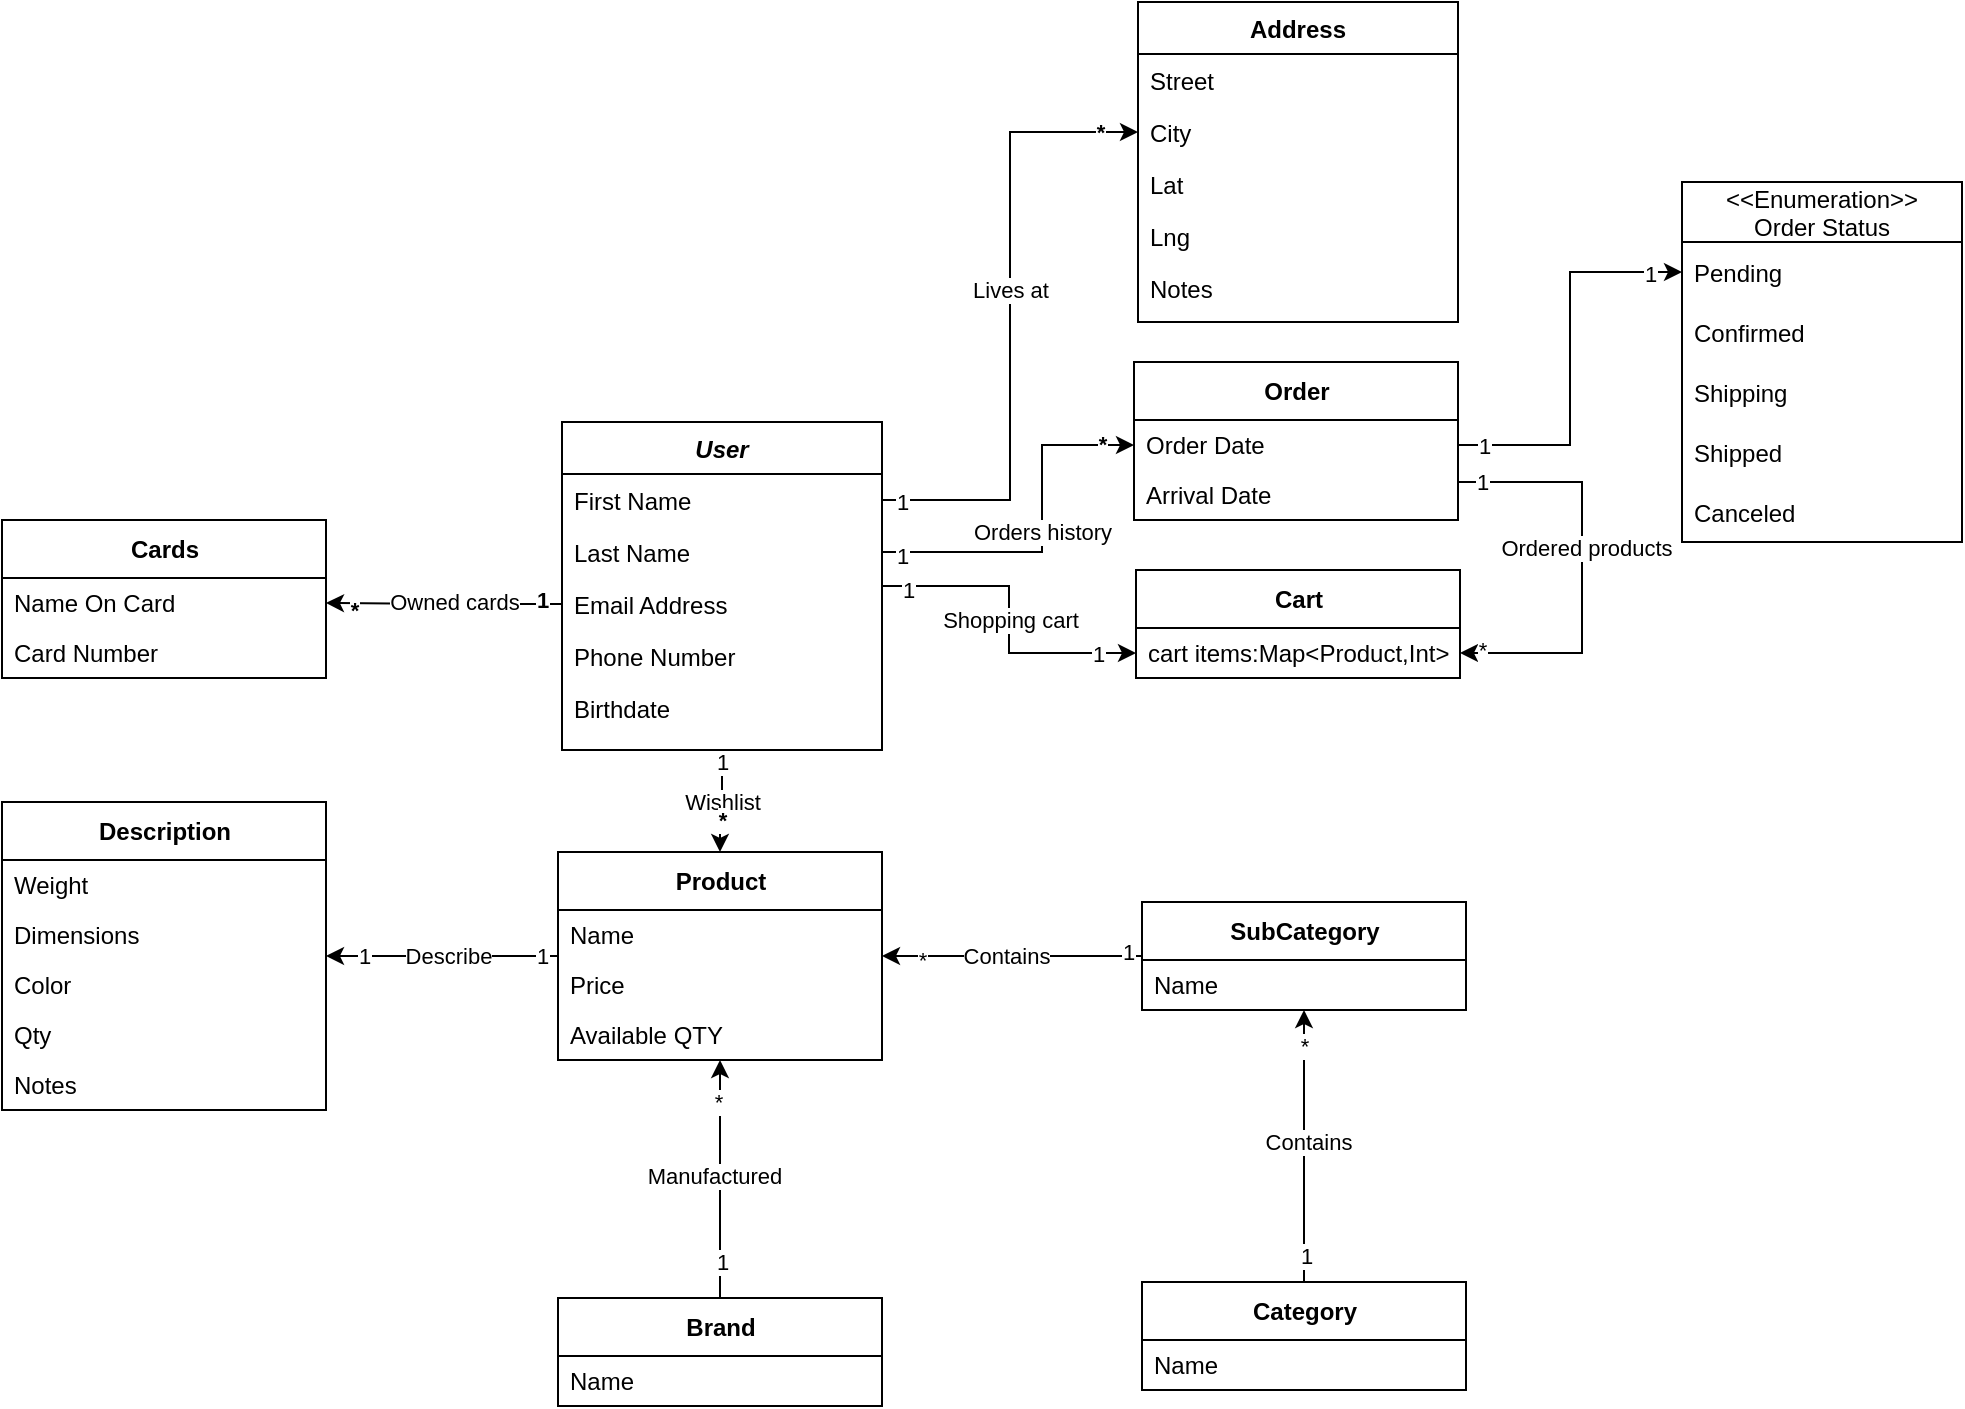<mxfile version="15.8.4" type="device"><diagram id="C5RBs43oDa-KdzZeNtuy" name="Page-1"><mxGraphModel dx="1939" dy="1639" grid="1" gridSize="10" guides="1" tooltips="1" connect="1" arrows="1" fold="1" page="1" pageScale="1" pageWidth="827" pageHeight="1169" math="0" shadow="0"><root><mxCell id="WIyWlLk6GJQsqaUBKTNV-0"/><mxCell id="WIyWlLk6GJQsqaUBKTNV-1" parent="WIyWlLk6GJQsqaUBKTNV-0"/><mxCell id="TYzhtaJkAtgRP31RwPeW-9" style="edgeStyle=orthogonalEdgeStyle;rounded=0;orthogonalLoop=1;jettySize=auto;html=1;entryX=0;entryY=0.5;entryDx=0;entryDy=0;exitX=1;exitY=0.5;exitDx=0;exitDy=0;" parent="WIyWlLk6GJQsqaUBKTNV-1" source="zkfFHV4jXpPFQw0GAbJ--1" target="zkfFHV4jXpPFQw0GAbJ--19" edge="1"><mxGeometry relative="1" as="geometry"/></mxCell><mxCell id="TYzhtaJkAtgRP31RwPeW-10" value="Lives at" style="edgeLabel;html=1;align=center;verticalAlign=middle;resizable=0;points=[];" parent="TYzhtaJkAtgRP31RwPeW-9" vertex="1" connectable="0"><mxGeometry x="0.083" relative="1" as="geometry"><mxPoint as="offset"/></mxGeometry></mxCell><mxCell id="TYzhtaJkAtgRP31RwPeW-12" value="1" style="edgeLabel;html=1;align=center;verticalAlign=middle;resizable=0;points=[];" parent="TYzhtaJkAtgRP31RwPeW-9" vertex="1" connectable="0"><mxGeometry x="-0.917" y="-1" relative="1" as="geometry"><mxPoint x="-3" as="offset"/></mxGeometry></mxCell><mxCell id="TYzhtaJkAtgRP31RwPeW-13" value="&lt;b&gt;*&lt;/b&gt;" style="edgeLabel;html=1;align=center;verticalAlign=middle;resizable=0;points=[];" parent="TYzhtaJkAtgRP31RwPeW-9" vertex="1" connectable="0"><mxGeometry x="0.878" relative="1" as="geometry"><mxPoint as="offset"/></mxGeometry></mxCell><mxCell id="TYzhtaJkAtgRP31RwPeW-72" value="Shopping cart" style="edgeStyle=orthogonalEdgeStyle;rounded=0;orthogonalLoop=1;jettySize=auto;html=1;entryX=0;entryY=0.5;entryDx=0;entryDy=0;" parent="WIyWlLk6GJQsqaUBKTNV-1" source="zkfFHV4jXpPFQw0GAbJ--0" target="TYzhtaJkAtgRP31RwPeW-34" edge="1"><mxGeometry relative="1" as="geometry"/></mxCell><mxCell id="TYzhtaJkAtgRP31RwPeW-73" value="1" style="edgeLabel;html=1;align=center;verticalAlign=middle;resizable=0;points=[];" parent="TYzhtaJkAtgRP31RwPeW-72" vertex="1" connectable="0"><mxGeometry x="-0.844" y="-2" relative="1" as="geometry"><mxPoint as="offset"/></mxGeometry></mxCell><mxCell id="TYzhtaJkAtgRP31RwPeW-74" value="1" style="edgeLabel;html=1;align=center;verticalAlign=middle;resizable=0;points=[];" parent="TYzhtaJkAtgRP31RwPeW-72" vertex="1" connectable="0"><mxGeometry x="0.765" y="1" relative="1" as="geometry"><mxPoint y="1" as="offset"/></mxGeometry></mxCell><mxCell id="TYzhtaJkAtgRP31RwPeW-75" value="Wishlist" style="edgeStyle=orthogonalEdgeStyle;rounded=0;orthogonalLoop=1;jettySize=auto;html=1;entryX=0.5;entryY=0;entryDx=0;entryDy=0;" parent="WIyWlLk6GJQsqaUBKTNV-1" source="zkfFHV4jXpPFQw0GAbJ--0" target="TYzhtaJkAtgRP31RwPeW-25" edge="1"><mxGeometry relative="1" as="geometry"/></mxCell><mxCell id="TYzhtaJkAtgRP31RwPeW-76" value="1" style="edgeLabel;html=1;align=center;verticalAlign=middle;resizable=0;points=[];" parent="TYzhtaJkAtgRP31RwPeW-75" vertex="1" connectable="0"><mxGeometry x="-0.794" y="2" relative="1" as="geometry"><mxPoint x="-2" as="offset"/></mxGeometry></mxCell><mxCell id="TYzhtaJkAtgRP31RwPeW-77" value="*" style="edgeLabel;html=1;align=center;verticalAlign=middle;resizable=0;points=[];fontStyle=1" parent="TYzhtaJkAtgRP31RwPeW-75" vertex="1" connectable="0"><mxGeometry x="0.726" y="2" relative="1" as="geometry"><mxPoint x="-1" y="-9" as="offset"/></mxGeometry></mxCell><mxCell id="zkfFHV4jXpPFQw0GAbJ--0" value="User" style="swimlane;fontStyle=3;align=center;verticalAlign=top;childLayout=stackLayout;horizontal=1;startSize=26;horizontalStack=0;resizeParent=1;resizeLast=0;collapsible=1;marginBottom=0;rounded=0;shadow=0;strokeWidth=1;" parent="WIyWlLk6GJQsqaUBKTNV-1" vertex="1"><mxGeometry x="220" y="120" width="160" height="164" as="geometry"><mxRectangle x="230" y="140" width="160" height="26" as="alternateBounds"/></mxGeometry></mxCell><mxCell id="zkfFHV4jXpPFQw0GAbJ--1" value="First Name" style="text;align=left;verticalAlign=top;spacingLeft=4;spacingRight=4;overflow=hidden;rotatable=0;points=[[0,0.5],[1,0.5]];portConstraint=eastwest;" parent="zkfFHV4jXpPFQw0GAbJ--0" vertex="1"><mxGeometry y="26" width="160" height="26" as="geometry"/></mxCell><mxCell id="zkfFHV4jXpPFQw0GAbJ--2" value="Last Name" style="text;align=left;verticalAlign=top;spacingLeft=4;spacingRight=4;overflow=hidden;rotatable=0;points=[[0,0.5],[1,0.5]];portConstraint=eastwest;rounded=0;shadow=0;html=0;" parent="zkfFHV4jXpPFQw0GAbJ--0" vertex="1"><mxGeometry y="52" width="160" height="26" as="geometry"/></mxCell><mxCell id="zkfFHV4jXpPFQw0GAbJ--3" value="Email Address" style="text;align=left;verticalAlign=top;spacingLeft=4;spacingRight=4;overflow=hidden;rotatable=0;points=[[0,0.5],[1,0.5]];portConstraint=eastwest;rounded=0;shadow=0;html=0;" parent="zkfFHV4jXpPFQw0GAbJ--0" vertex="1"><mxGeometry y="78" width="160" height="26" as="geometry"/></mxCell><mxCell id="TYzhtaJkAtgRP31RwPeW-0" value="Phone Number" style="text;align=left;verticalAlign=top;spacingLeft=4;spacingRight=4;overflow=hidden;rotatable=0;points=[[0,0.5],[1,0.5]];portConstraint=eastwest;rounded=0;shadow=0;html=0;" parent="zkfFHV4jXpPFQw0GAbJ--0" vertex="1"><mxGeometry y="104" width="160" height="26" as="geometry"/></mxCell><mxCell id="TYzhtaJkAtgRP31RwPeW-1" value="Birthdate" style="text;align=left;verticalAlign=top;spacingLeft=4;spacingRight=4;overflow=hidden;rotatable=0;points=[[0,0.5],[1,0.5]];portConstraint=eastwest;rounded=0;shadow=0;html=0;" parent="zkfFHV4jXpPFQw0GAbJ--0" vertex="1"><mxGeometry y="130" width="160" height="26" as="geometry"/></mxCell><mxCell id="zkfFHV4jXpPFQw0GAbJ--17" value="Address" style="swimlane;fontStyle=1;align=center;verticalAlign=top;childLayout=stackLayout;horizontal=1;startSize=26;horizontalStack=0;resizeParent=1;resizeLast=0;collapsible=1;marginBottom=0;rounded=0;shadow=0;strokeWidth=1;" parent="WIyWlLk6GJQsqaUBKTNV-1" vertex="1"><mxGeometry x="508" y="-90" width="160" height="160" as="geometry"><mxRectangle x="550" y="140" width="160" height="26" as="alternateBounds"/></mxGeometry></mxCell><mxCell id="zkfFHV4jXpPFQw0GAbJ--18" value="Street" style="text;align=left;verticalAlign=top;spacingLeft=4;spacingRight=4;overflow=hidden;rotatable=0;points=[[0,0.5],[1,0.5]];portConstraint=eastwest;" parent="zkfFHV4jXpPFQw0GAbJ--17" vertex="1"><mxGeometry y="26" width="160" height="26" as="geometry"/></mxCell><mxCell id="zkfFHV4jXpPFQw0GAbJ--19" value="City" style="text;align=left;verticalAlign=top;spacingLeft=4;spacingRight=4;overflow=hidden;rotatable=0;points=[[0,0.5],[1,0.5]];portConstraint=eastwest;rounded=0;shadow=0;html=0;" parent="zkfFHV4jXpPFQw0GAbJ--17" vertex="1"><mxGeometry y="52" width="160" height="26" as="geometry"/></mxCell><mxCell id="zkfFHV4jXpPFQw0GAbJ--20" value="Lat" style="text;align=left;verticalAlign=top;spacingLeft=4;spacingRight=4;overflow=hidden;rotatable=0;points=[[0,0.5],[1,0.5]];portConstraint=eastwest;rounded=0;shadow=0;html=0;" parent="zkfFHV4jXpPFQw0GAbJ--17" vertex="1"><mxGeometry y="78" width="160" height="26" as="geometry"/></mxCell><mxCell id="zkfFHV4jXpPFQw0GAbJ--21" value="Lng" style="text;align=left;verticalAlign=top;spacingLeft=4;spacingRight=4;overflow=hidden;rotatable=0;points=[[0,0.5],[1,0.5]];portConstraint=eastwest;rounded=0;shadow=0;html=0;" parent="zkfFHV4jXpPFQw0GAbJ--17" vertex="1"><mxGeometry y="104" width="160" height="26" as="geometry"/></mxCell><mxCell id="zkfFHV4jXpPFQw0GAbJ--22" value="Notes" style="text;align=left;verticalAlign=top;spacingLeft=4;spacingRight=4;overflow=hidden;rotatable=0;points=[[0,0.5],[1,0.5]];portConstraint=eastwest;rounded=0;shadow=0;html=0;" parent="zkfFHV4jXpPFQw0GAbJ--17" vertex="1"><mxGeometry y="130" width="160" height="26" as="geometry"/></mxCell><mxCell id="TYzhtaJkAtgRP31RwPeW-2" value="Order" style="swimlane;fontStyle=1;align=center;verticalAlign=middle;childLayout=stackLayout;horizontal=1;startSize=29;horizontalStack=0;resizeParent=1;resizeParentMax=0;resizeLast=0;collapsible=0;marginBottom=0;html=1;" parent="WIyWlLk6GJQsqaUBKTNV-1" vertex="1"><mxGeometry x="506" y="90" width="162" height="79" as="geometry"/></mxCell><mxCell id="TYzhtaJkAtgRP31RwPeW-4" value="Order Date" style="text;html=1;strokeColor=none;fillColor=none;align=left;verticalAlign=middle;spacingLeft=4;spacingRight=4;overflow=hidden;rotatable=0;points=[[0,0.5],[1,0.5]];portConstraint=eastwest;" parent="TYzhtaJkAtgRP31RwPeW-2" vertex="1"><mxGeometry y="29" width="162" height="25" as="geometry"/></mxCell><mxCell id="TYzhtaJkAtgRP31RwPeW-43" value="Arrival Date" style="text;html=1;strokeColor=none;fillColor=none;align=left;verticalAlign=middle;spacingLeft=4;spacingRight=4;overflow=hidden;rotatable=0;points=[[0,0.5],[1,0.5]];portConstraint=eastwest;" parent="TYzhtaJkAtgRP31RwPeW-2" vertex="1"><mxGeometry y="54" width="162" height="25" as="geometry"/></mxCell><mxCell id="TYzhtaJkAtgRP31RwPeW-11" value="Orders history" style="edgeStyle=orthogonalEdgeStyle;rounded=0;orthogonalLoop=1;jettySize=auto;html=1;exitX=1;exitY=0.5;exitDx=0;exitDy=0;entryX=0;entryY=0.5;entryDx=0;entryDy=0;" parent="WIyWlLk6GJQsqaUBKTNV-1" source="zkfFHV4jXpPFQw0GAbJ--2" edge="1"><mxGeometry relative="1" as="geometry"><mxPoint x="506" y="131.5" as="targetPoint"/><Array as="points"><mxPoint x="460" y="185"/><mxPoint x="460" y="132"/></Array></mxGeometry></mxCell><mxCell id="TYzhtaJkAtgRP31RwPeW-15" value="1" style="edgeLabel;html=1;align=center;verticalAlign=middle;resizable=0;points=[];" parent="TYzhtaJkAtgRP31RwPeW-11" vertex="1" connectable="0"><mxGeometry x="-0.788" y="-2" relative="1" as="geometry"><mxPoint x="-9" as="offset"/></mxGeometry></mxCell><mxCell id="TYzhtaJkAtgRP31RwPeW-16" value="&lt;b&gt;*&lt;/b&gt;" style="edgeLabel;html=1;align=center;verticalAlign=middle;resizable=0;points=[];" parent="TYzhtaJkAtgRP31RwPeW-11" vertex="1" connectable="0"><mxGeometry x="0.855" y="2" relative="1" as="geometry"><mxPoint x="-3" y="1" as="offset"/></mxGeometry></mxCell><mxCell id="TYzhtaJkAtgRP31RwPeW-18" value="Cards" style="swimlane;fontStyle=1;align=center;verticalAlign=middle;childLayout=stackLayout;horizontal=1;startSize=29;horizontalStack=0;resizeParent=1;resizeParentMax=0;resizeLast=0;collapsible=0;marginBottom=0;html=1;" parent="WIyWlLk6GJQsqaUBKTNV-1" vertex="1"><mxGeometry x="-60" y="169" width="162" height="79" as="geometry"/></mxCell><mxCell id="TYzhtaJkAtgRP31RwPeW-20" value="Name On Card" style="text;html=1;strokeColor=none;fillColor=none;align=left;verticalAlign=middle;spacingLeft=4;spacingRight=4;overflow=hidden;rotatable=0;points=[[0,0.5],[1,0.5]];portConstraint=eastwest;" parent="TYzhtaJkAtgRP31RwPeW-18" vertex="1"><mxGeometry y="29" width="162" height="25" as="geometry"/></mxCell><mxCell id="TYzhtaJkAtgRP31RwPeW-58" value="Card Number" style="text;html=1;strokeColor=none;fillColor=none;align=left;verticalAlign=middle;spacingLeft=4;spacingRight=4;overflow=hidden;rotatable=0;points=[[0,0.5],[1,0.5]];portConstraint=eastwest;" parent="TYzhtaJkAtgRP31RwPeW-18" vertex="1"><mxGeometry y="54" width="162" height="25" as="geometry"/></mxCell><mxCell id="TYzhtaJkAtgRP31RwPeW-105" style="edgeStyle=orthogonalEdgeStyle;rounded=0;orthogonalLoop=1;jettySize=auto;html=1;" parent="WIyWlLk6GJQsqaUBKTNV-1" source="TYzhtaJkAtgRP31RwPeW-25" target="TYzhtaJkAtgRP31RwPeW-98" edge="1"><mxGeometry relative="1" as="geometry"/></mxCell><mxCell id="TYzhtaJkAtgRP31RwPeW-107" value="1" style="edgeLabel;html=1;align=center;verticalAlign=middle;resizable=0;points=[];" parent="TYzhtaJkAtgRP31RwPeW-105" vertex="1" connectable="0"><mxGeometry x="0.685" relative="1" as="geometry"><mxPoint as="offset"/></mxGeometry></mxCell><mxCell id="TYzhtaJkAtgRP31RwPeW-108" value="1" style="edgeLabel;html=1;align=center;verticalAlign=middle;resizable=0;points=[];" parent="TYzhtaJkAtgRP31RwPeW-105" vertex="1" connectable="0"><mxGeometry x="-0.857" relative="1" as="geometry"><mxPoint as="offset"/></mxGeometry></mxCell><mxCell id="TYzhtaJkAtgRP31RwPeW-110" value="Describe" style="edgeLabel;html=1;align=center;verticalAlign=middle;resizable=0;points=[];" parent="TYzhtaJkAtgRP31RwPeW-105" vertex="1" connectable="0"><mxGeometry x="-0.046" relative="1" as="geometry"><mxPoint as="offset"/></mxGeometry></mxCell><mxCell id="TYzhtaJkAtgRP31RwPeW-25" value="Product" style="swimlane;fontStyle=1;align=center;verticalAlign=middle;childLayout=stackLayout;horizontal=1;startSize=29;horizontalStack=0;resizeParent=1;resizeParentMax=0;resizeLast=0;collapsible=0;marginBottom=0;html=1;" parent="WIyWlLk6GJQsqaUBKTNV-1" vertex="1"><mxGeometry x="218" y="335" width="162" height="104" as="geometry"/></mxCell><mxCell id="TYzhtaJkAtgRP31RwPeW-27" value="Name" style="text;html=1;strokeColor=none;fillColor=none;align=left;verticalAlign=middle;spacingLeft=4;spacingRight=4;overflow=hidden;rotatable=0;points=[[0,0.5],[1,0.5]];portConstraint=eastwest;" parent="TYzhtaJkAtgRP31RwPeW-25" vertex="1"><mxGeometry y="29" width="162" height="25" as="geometry"/></mxCell><mxCell id="TYzhtaJkAtgRP31RwPeW-78" value="Price" style="text;html=1;strokeColor=none;fillColor=none;align=left;verticalAlign=middle;spacingLeft=4;spacingRight=4;overflow=hidden;rotatable=0;points=[[0,0.5],[1,0.5]];portConstraint=eastwest;" parent="TYzhtaJkAtgRP31RwPeW-25" vertex="1"><mxGeometry y="54" width="162" height="25" as="geometry"/></mxCell><mxCell id="TYzhtaJkAtgRP31RwPeW-79" value="Available QTY&amp;nbsp;" style="text;html=1;strokeColor=none;fillColor=none;align=left;verticalAlign=middle;spacingLeft=4;spacingRight=4;overflow=hidden;rotatable=0;points=[[0,0.5],[1,0.5]];portConstraint=eastwest;" parent="TYzhtaJkAtgRP31RwPeW-25" vertex="1"><mxGeometry y="79" width="162" height="25" as="geometry"/></mxCell><mxCell id="TYzhtaJkAtgRP31RwPeW-32" value="Cart" style="swimlane;fontStyle=1;align=center;verticalAlign=middle;childLayout=stackLayout;horizontal=1;startSize=29;horizontalStack=0;resizeParent=1;resizeParentMax=0;resizeLast=0;collapsible=0;marginBottom=0;html=1;" parent="WIyWlLk6GJQsqaUBKTNV-1" vertex="1"><mxGeometry x="507" y="194" width="162" height="54" as="geometry"/></mxCell><mxCell id="TYzhtaJkAtgRP31RwPeW-34" value="cart items:Map&amp;lt;Product,Int&amp;gt;" style="text;html=1;strokeColor=none;fillColor=none;align=left;verticalAlign=middle;spacingLeft=4;spacingRight=4;overflow=hidden;rotatable=0;points=[[0,0.5],[1,0.5]];portConstraint=eastwest;" parent="TYzhtaJkAtgRP31RwPeW-32" vertex="1"><mxGeometry y="29" width="162" height="25" as="geometry"/></mxCell><mxCell id="TYzhtaJkAtgRP31RwPeW-39" style="edgeStyle=orthogonalEdgeStyle;rounded=0;orthogonalLoop=1;jettySize=auto;html=1;exitX=1;exitY=0.5;exitDx=0;exitDy=0;entryX=1;entryY=0.5;entryDx=0;entryDy=0;" parent="WIyWlLk6GJQsqaUBKTNV-1" source="TYzhtaJkAtgRP31RwPeW-43" target="TYzhtaJkAtgRP31RwPeW-34" edge="1"><mxGeometry relative="1" as="geometry"><mxPoint x="668" y="131.5" as="sourcePoint"/><Array as="points"><mxPoint x="668" y="150"/><mxPoint x="730" y="150"/><mxPoint x="730" y="236"/></Array></mxGeometry></mxCell><mxCell id="TYzhtaJkAtgRP31RwPeW-40" value="Ordered products" style="edgeLabel;html=1;align=center;verticalAlign=middle;resizable=0;points=[];" parent="TYzhtaJkAtgRP31RwPeW-39" vertex="1" connectable="0"><mxGeometry x="-0.058" y="2" relative="1" as="geometry"><mxPoint as="offset"/></mxGeometry></mxCell><mxCell id="TYzhtaJkAtgRP31RwPeW-41" value="1" style="edgeLabel;html=1;align=center;verticalAlign=middle;resizable=0;points=[];" parent="TYzhtaJkAtgRP31RwPeW-39" vertex="1" connectable="0"><mxGeometry x="-0.939" relative="1" as="geometry"><mxPoint x="12" as="offset"/></mxGeometry></mxCell><mxCell id="TYzhtaJkAtgRP31RwPeW-42" value="*" style="edgeLabel;html=1;align=center;verticalAlign=middle;resizable=0;points=[];" parent="TYzhtaJkAtgRP31RwPeW-39" vertex="1" connectable="0"><mxGeometry x="0.901" y="-2" relative="1" as="geometry"><mxPoint as="offset"/></mxGeometry></mxCell><mxCell id="TYzhtaJkAtgRP31RwPeW-49" value="&lt;&lt;Enumeration&gt;&gt;&#10;Order Status" style="swimlane;fontStyle=0;childLayout=stackLayout;horizontal=1;startSize=30;horizontalStack=0;resizeParent=1;resizeParentMax=0;resizeLast=0;collapsible=1;marginBottom=0;" parent="WIyWlLk6GJQsqaUBKTNV-1" vertex="1"><mxGeometry x="780" width="140" height="180" as="geometry"/></mxCell><mxCell id="TYzhtaJkAtgRP31RwPeW-50" value="Pending" style="text;strokeColor=none;fillColor=none;align=left;verticalAlign=middle;spacingLeft=4;spacingRight=4;overflow=hidden;points=[[0,0.5],[1,0.5]];portConstraint=eastwest;rotatable=0;" parent="TYzhtaJkAtgRP31RwPeW-49" vertex="1"><mxGeometry y="30" width="140" height="30" as="geometry"/></mxCell><mxCell id="TYzhtaJkAtgRP31RwPeW-51" value="Confirmed" style="text;strokeColor=none;fillColor=none;align=left;verticalAlign=middle;spacingLeft=4;spacingRight=4;overflow=hidden;points=[[0,0.5],[1,0.5]];portConstraint=eastwest;rotatable=0;" parent="TYzhtaJkAtgRP31RwPeW-49" vertex="1"><mxGeometry y="60" width="140" height="30" as="geometry"/></mxCell><mxCell id="TYzhtaJkAtgRP31RwPeW-52" value="Shipping" style="text;strokeColor=none;fillColor=none;align=left;verticalAlign=middle;spacingLeft=4;spacingRight=4;overflow=hidden;points=[[0,0.5],[1,0.5]];portConstraint=eastwest;rotatable=0;" parent="TYzhtaJkAtgRP31RwPeW-49" vertex="1"><mxGeometry y="90" width="140" height="30" as="geometry"/></mxCell><mxCell id="TYzhtaJkAtgRP31RwPeW-56" value="Shipped" style="text;strokeColor=none;fillColor=none;align=left;verticalAlign=middle;spacingLeft=4;spacingRight=4;overflow=hidden;points=[[0,0.5],[1,0.5]];portConstraint=eastwest;rotatable=0;" parent="TYzhtaJkAtgRP31RwPeW-49" vertex="1"><mxGeometry y="120" width="140" height="30" as="geometry"/></mxCell><mxCell id="TYzhtaJkAtgRP31RwPeW-57" value="Canceled" style="text;strokeColor=none;fillColor=none;align=left;verticalAlign=middle;spacingLeft=4;spacingRight=4;overflow=hidden;points=[[0,0.5],[1,0.5]];portConstraint=eastwest;rotatable=0;" parent="TYzhtaJkAtgRP31RwPeW-49" vertex="1"><mxGeometry y="150" width="140" height="30" as="geometry"/></mxCell><mxCell id="TYzhtaJkAtgRP31RwPeW-53" style="edgeStyle=orthogonalEdgeStyle;rounded=0;orthogonalLoop=1;jettySize=auto;html=1;exitX=1;exitY=0.5;exitDx=0;exitDy=0;entryX=0;entryY=0.5;entryDx=0;entryDy=0;" parent="WIyWlLk6GJQsqaUBKTNV-1" source="TYzhtaJkAtgRP31RwPeW-4" target="TYzhtaJkAtgRP31RwPeW-50" edge="1"><mxGeometry relative="1" as="geometry"/></mxCell><mxCell id="TYzhtaJkAtgRP31RwPeW-54" value="1" style="edgeLabel;html=1;align=center;verticalAlign=middle;resizable=0;points=[];" parent="TYzhtaJkAtgRP31RwPeW-53" vertex="1" connectable="0"><mxGeometry x="0.829" y="-1" relative="1" as="geometry"><mxPoint x="1" as="offset"/></mxGeometry></mxCell><mxCell id="TYzhtaJkAtgRP31RwPeW-55" value="1" style="edgeLabel;html=1;align=center;verticalAlign=middle;resizable=0;points=[];" parent="TYzhtaJkAtgRP31RwPeW-53" vertex="1" connectable="0"><mxGeometry x="-0.869" y="1" relative="1" as="geometry"><mxPoint y="1" as="offset"/></mxGeometry></mxCell><mxCell id="TYzhtaJkAtgRP31RwPeW-59" style="edgeStyle=orthogonalEdgeStyle;rounded=0;orthogonalLoop=1;jettySize=auto;html=1;exitX=0;exitY=0.5;exitDx=0;exitDy=0;entryX=1;entryY=0.5;entryDx=0;entryDy=0;" parent="WIyWlLk6GJQsqaUBKTNV-1" source="zkfFHV4jXpPFQw0GAbJ--3" target="TYzhtaJkAtgRP31RwPeW-20" edge="1"><mxGeometry relative="1" as="geometry"/></mxCell><mxCell id="TYzhtaJkAtgRP31RwPeW-60" value="Owned cards" style="edgeLabel;html=1;align=center;verticalAlign=middle;resizable=0;points=[];" parent="TYzhtaJkAtgRP31RwPeW-59" vertex="1" connectable="0"><mxGeometry x="-0.089" y="2" relative="1" as="geometry"><mxPoint y="-3" as="offset"/></mxGeometry></mxCell><mxCell id="TYzhtaJkAtgRP31RwPeW-61" value="&lt;b&gt;1&lt;/b&gt;" style="edgeLabel;html=1;align=center;verticalAlign=middle;resizable=0;points=[];" parent="TYzhtaJkAtgRP31RwPeW-59" vertex="1" connectable="0"><mxGeometry x="-0.899" y="-2" relative="1" as="geometry"><mxPoint x="-4" as="offset"/></mxGeometry></mxCell><mxCell id="TYzhtaJkAtgRP31RwPeW-62" value="&lt;b&gt;*&lt;/b&gt;" style="edgeLabel;html=1;align=center;verticalAlign=middle;resizable=0;points=[];" parent="TYzhtaJkAtgRP31RwPeW-59" vertex="1" connectable="0"><mxGeometry x="0.764" y="3" relative="1" as="geometry"><mxPoint as="offset"/></mxGeometry></mxCell><mxCell id="TYzhtaJkAtgRP31RwPeW-88" style="edgeStyle=orthogonalEdgeStyle;rounded=0;orthogonalLoop=1;jettySize=auto;html=1;" parent="WIyWlLk6GJQsqaUBKTNV-1" source="TYzhtaJkAtgRP31RwPeW-80" target="TYzhtaJkAtgRP31RwPeW-25" edge="1"><mxGeometry relative="1" as="geometry"><Array as="points"/></mxGeometry></mxCell><mxCell id="TYzhtaJkAtgRP31RwPeW-89" value="1" style="edgeLabel;html=1;align=center;verticalAlign=middle;resizable=0;points=[];" parent="TYzhtaJkAtgRP31RwPeW-88" vertex="1" connectable="0"><mxGeometry x="-0.891" y="-2" relative="1" as="geometry"><mxPoint as="offset"/></mxGeometry></mxCell><mxCell id="TYzhtaJkAtgRP31RwPeW-90" value="*" style="edgeLabel;html=1;align=center;verticalAlign=middle;resizable=0;points=[];" parent="TYzhtaJkAtgRP31RwPeW-88" vertex="1" connectable="0"><mxGeometry x="0.703" y="2" relative="1" as="geometry"><mxPoint as="offset"/></mxGeometry></mxCell><mxCell id="TYzhtaJkAtgRP31RwPeW-91" value="Contains" style="edgeLabel;html=1;align=center;verticalAlign=middle;resizable=0;points=[];" parent="TYzhtaJkAtgRP31RwPeW-88" vertex="1" connectable="0"><mxGeometry x="0.047" relative="1" as="geometry"><mxPoint as="offset"/></mxGeometry></mxCell><mxCell id="TYzhtaJkAtgRP31RwPeW-80" value="SubCategory" style="swimlane;fontStyle=1;align=center;verticalAlign=middle;childLayout=stackLayout;horizontal=1;startSize=29;horizontalStack=0;resizeParent=1;resizeParentMax=0;resizeLast=0;collapsible=0;marginBottom=0;html=1;" parent="WIyWlLk6GJQsqaUBKTNV-1" vertex="1"><mxGeometry x="510" y="360" width="162" height="54" as="geometry"/></mxCell><mxCell id="TYzhtaJkAtgRP31RwPeW-81" value="Name" style="text;html=1;strokeColor=none;fillColor=none;align=left;verticalAlign=middle;spacingLeft=4;spacingRight=4;overflow=hidden;rotatable=0;points=[[0,0.5],[1,0.5]];portConstraint=eastwest;" parent="TYzhtaJkAtgRP31RwPeW-80" vertex="1"><mxGeometry y="29" width="162" height="25" as="geometry"/></mxCell><mxCell id="TYzhtaJkAtgRP31RwPeW-94" style="edgeStyle=orthogonalEdgeStyle;rounded=0;orthogonalLoop=1;jettySize=auto;html=1;" parent="WIyWlLk6GJQsqaUBKTNV-1" source="TYzhtaJkAtgRP31RwPeW-92" target="TYzhtaJkAtgRP31RwPeW-25" edge="1"><mxGeometry relative="1" as="geometry"><Array as="points"><mxPoint x="299" y="510"/><mxPoint x="299" y="510"/></Array><mxPoint x="290" y="510" as="targetPoint"/></mxGeometry></mxCell><mxCell id="TYzhtaJkAtgRP31RwPeW-95" value="*" style="edgeLabel;html=1;align=center;verticalAlign=middle;resizable=0;points=[];" parent="TYzhtaJkAtgRP31RwPeW-94" vertex="1" connectable="0"><mxGeometry x="0.771" y="1" relative="1" as="geometry"><mxPoint y="7" as="offset"/></mxGeometry></mxCell><mxCell id="TYzhtaJkAtgRP31RwPeW-96" value="1" style="edgeLabel;html=1;align=center;verticalAlign=middle;resizable=0;points=[];" parent="TYzhtaJkAtgRP31RwPeW-94" vertex="1" connectable="0"><mxGeometry x="-0.897" y="-2" relative="1" as="geometry"><mxPoint x="-1" y="-12" as="offset"/></mxGeometry></mxCell><mxCell id="TYzhtaJkAtgRP31RwPeW-97" value="Manufactured" style="edgeLabel;html=1;align=center;verticalAlign=middle;resizable=0;points=[];" parent="TYzhtaJkAtgRP31RwPeW-94" vertex="1" connectable="0"><mxGeometry x="-0.017" y="3" relative="1" as="geometry"><mxPoint y="-3" as="offset"/></mxGeometry></mxCell><mxCell id="TYzhtaJkAtgRP31RwPeW-92" value="Brand" style="swimlane;fontStyle=1;align=center;verticalAlign=middle;childLayout=stackLayout;horizontal=1;startSize=29;horizontalStack=0;resizeParent=1;resizeParentMax=0;resizeLast=0;collapsible=0;marginBottom=0;html=1;" parent="WIyWlLk6GJQsqaUBKTNV-1" vertex="1"><mxGeometry x="218" y="558" width="162" height="54" as="geometry"/></mxCell><mxCell id="TYzhtaJkAtgRP31RwPeW-93" value="Name" style="text;html=1;strokeColor=none;fillColor=none;align=left;verticalAlign=middle;spacingLeft=4;spacingRight=4;overflow=hidden;rotatable=0;points=[[0,0.5],[1,0.5]];portConstraint=eastwest;" parent="TYzhtaJkAtgRP31RwPeW-92" vertex="1"><mxGeometry y="29" width="162" height="25" as="geometry"/></mxCell><mxCell id="TYzhtaJkAtgRP31RwPeW-98" value="Description" style="swimlane;fontStyle=1;align=center;verticalAlign=middle;childLayout=stackLayout;horizontal=1;startSize=29;horizontalStack=0;resizeParent=1;resizeParentMax=0;resizeLast=0;collapsible=0;marginBottom=0;html=1;" parent="WIyWlLk6GJQsqaUBKTNV-1" vertex="1"><mxGeometry x="-60" y="310" width="162" height="154" as="geometry"/></mxCell><mxCell id="TYzhtaJkAtgRP31RwPeW-99" value="Weight" style="text;html=1;strokeColor=none;fillColor=none;align=left;verticalAlign=middle;spacingLeft=4;spacingRight=4;overflow=hidden;rotatable=0;points=[[0,0.5],[1,0.5]];portConstraint=eastwest;" parent="TYzhtaJkAtgRP31RwPeW-98" vertex="1"><mxGeometry y="29" width="162" height="25" as="geometry"/></mxCell><mxCell id="TYzhtaJkAtgRP31RwPeW-100" value="Dimensions&amp;nbsp;" style="text;html=1;strokeColor=none;fillColor=none;align=left;verticalAlign=middle;spacingLeft=4;spacingRight=4;overflow=hidden;rotatable=0;points=[[0,0.5],[1,0.5]];portConstraint=eastwest;" parent="TYzhtaJkAtgRP31RwPeW-98" vertex="1"><mxGeometry y="54" width="162" height="25" as="geometry"/></mxCell><mxCell id="TYzhtaJkAtgRP31RwPeW-101" value="Color" style="text;html=1;strokeColor=none;fillColor=none;align=left;verticalAlign=middle;spacingLeft=4;spacingRight=4;overflow=hidden;rotatable=0;points=[[0,0.5],[1,0.5]];portConstraint=eastwest;" parent="TYzhtaJkAtgRP31RwPeW-98" vertex="1"><mxGeometry y="79" width="162" height="25" as="geometry"/></mxCell><mxCell id="TYzhtaJkAtgRP31RwPeW-102" value="Qty" style="text;html=1;strokeColor=none;fillColor=none;align=left;verticalAlign=middle;spacingLeft=4;spacingRight=4;overflow=hidden;rotatable=0;points=[[0,0.5],[1,0.5]];portConstraint=eastwest;" parent="TYzhtaJkAtgRP31RwPeW-98" vertex="1"><mxGeometry y="104" width="162" height="25" as="geometry"/></mxCell><mxCell id="TYzhtaJkAtgRP31RwPeW-104" value="Notes" style="text;html=1;strokeColor=none;fillColor=none;align=left;verticalAlign=middle;spacingLeft=4;spacingRight=4;overflow=hidden;rotatable=0;points=[[0,0.5],[1,0.5]];portConstraint=eastwest;" parent="TYzhtaJkAtgRP31RwPeW-98" vertex="1"><mxGeometry y="129" width="162" height="25" as="geometry"/></mxCell><mxCell id="0TwntokcmInkIevpe7DS-2" style="edgeStyle=orthogonalEdgeStyle;rounded=0;orthogonalLoop=1;jettySize=auto;html=1;" edge="1" parent="WIyWlLk6GJQsqaUBKTNV-1" source="0TwntokcmInkIevpe7DS-0" target="TYzhtaJkAtgRP31RwPeW-80"><mxGeometry relative="1" as="geometry"/></mxCell><mxCell id="0TwntokcmInkIevpe7DS-3" value="Contains" style="edgeLabel;html=1;align=center;verticalAlign=middle;resizable=0;points=[];" vertex="1" connectable="0" parent="0TwntokcmInkIevpe7DS-2"><mxGeometry x="0.029" y="-2" relative="1" as="geometry"><mxPoint as="offset"/></mxGeometry></mxCell><mxCell id="0TwntokcmInkIevpe7DS-4" value="*" style="edgeLabel;html=1;align=center;verticalAlign=middle;resizable=0;points=[];" vertex="1" connectable="0" parent="0TwntokcmInkIevpe7DS-2"><mxGeometry x="0.735" relative="1" as="geometry"><mxPoint as="offset"/></mxGeometry></mxCell><mxCell id="0TwntokcmInkIevpe7DS-5" value="1" style="edgeLabel;html=1;align=center;verticalAlign=middle;resizable=0;points=[];" vertex="1" connectable="0" parent="0TwntokcmInkIevpe7DS-2"><mxGeometry x="-0.809" y="-1" relative="1" as="geometry"><mxPoint as="offset"/></mxGeometry></mxCell><mxCell id="0TwntokcmInkIevpe7DS-0" value="Category" style="swimlane;fontStyle=1;align=center;verticalAlign=middle;childLayout=stackLayout;horizontal=1;startSize=29;horizontalStack=0;resizeParent=1;resizeParentMax=0;resizeLast=0;collapsible=0;marginBottom=0;html=1;" vertex="1" parent="WIyWlLk6GJQsqaUBKTNV-1"><mxGeometry x="510" y="550" width="162" height="54" as="geometry"/></mxCell><mxCell id="0TwntokcmInkIevpe7DS-1" value="Name" style="text;html=1;strokeColor=none;fillColor=none;align=left;verticalAlign=middle;spacingLeft=4;spacingRight=4;overflow=hidden;rotatable=0;points=[[0,0.5],[1,0.5]];portConstraint=eastwest;" vertex="1" parent="0TwntokcmInkIevpe7DS-0"><mxGeometry y="29" width="162" height="25" as="geometry"/></mxCell></root></mxGraphModel></diagram></mxfile>